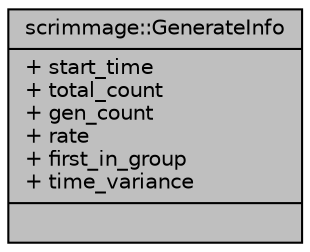 digraph "scrimmage::GenerateInfo"
{
 // LATEX_PDF_SIZE
  edge [fontname="Helvetica",fontsize="10",labelfontname="Helvetica",labelfontsize="10"];
  node [fontname="Helvetica",fontsize="10",shape=record];
  Node1 [label="{scrimmage::GenerateInfo\n|+ start_time\l+ total_count\l+ gen_count\l+ rate\l+ first_in_group\l+ time_variance\l|}",height=0.2,width=0.4,color="black", fillcolor="grey75", style="filled", fontcolor="black",tooltip=" "];
}

